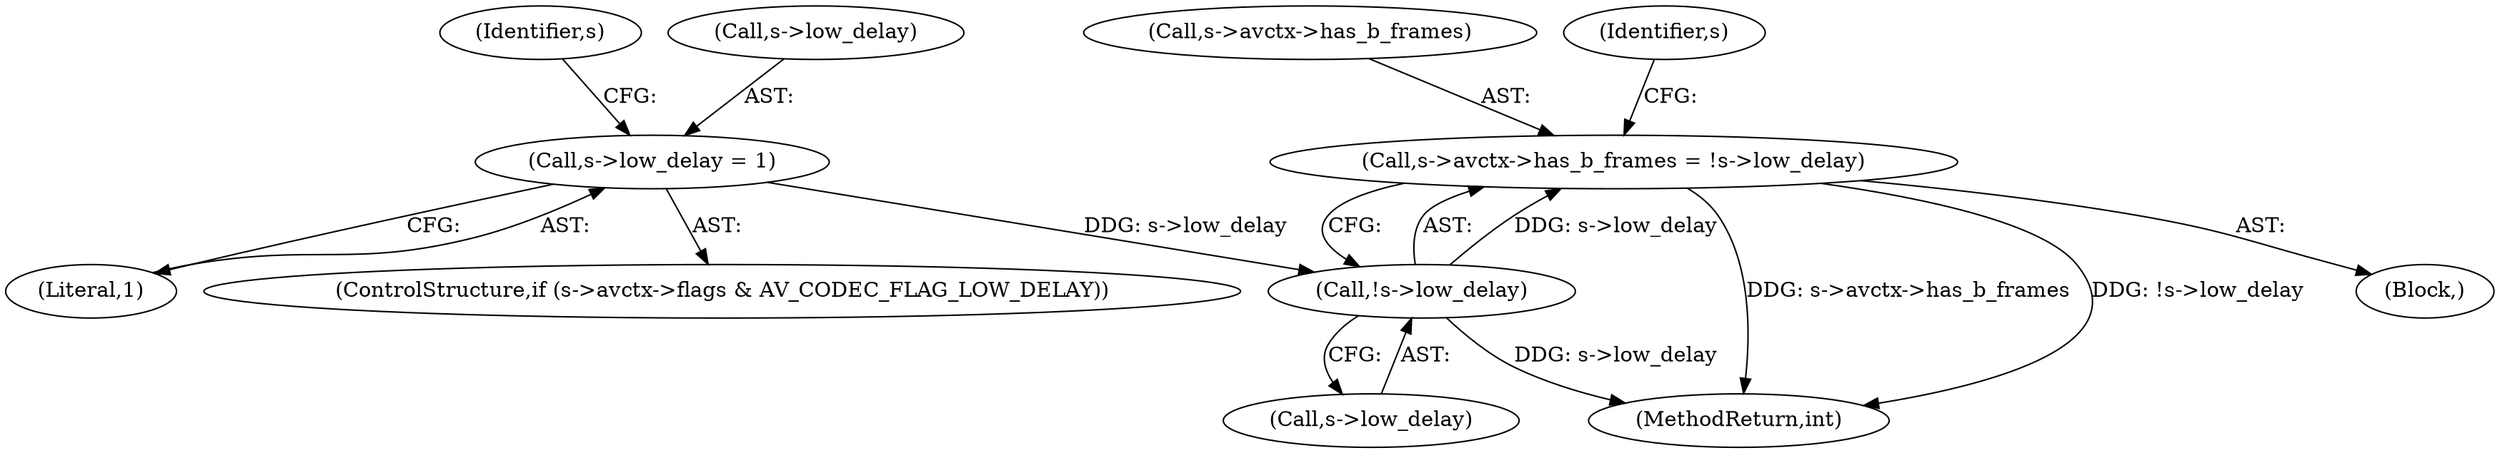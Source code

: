digraph "0_FFmpeg_2aa9047486dbff12d9e040f917e5f799ed2fd78b@pointer" {
"1000729" [label="(Call,s->avctx->has_b_frames = !s->low_delay)"];
"1000735" [label="(Call,!s->low_delay)"];
"1000724" [label="(Call,s->low_delay = 1)"];
"1000735" [label="(Call,!s->low_delay)"];
"1000730" [label="(Call,s->avctx->has_b_frames)"];
"1000732" [label="(Identifier,s)"];
"1000728" [label="(Literal,1)"];
"1000725" [label="(Call,s->low_delay)"];
"1000716" [label="(ControlStructure,if (s->avctx->flags & AV_CODEC_FLAG_LOW_DELAY))"];
"1000741" [label="(Identifier,s)"];
"1000777" [label="(MethodReturn,int)"];
"1000736" [label="(Call,s->low_delay)"];
"1000108" [label="(Block,)"];
"1000729" [label="(Call,s->avctx->has_b_frames = !s->low_delay)"];
"1000724" [label="(Call,s->low_delay = 1)"];
"1000729" -> "1000108"  [label="AST: "];
"1000729" -> "1000735"  [label="CFG: "];
"1000730" -> "1000729"  [label="AST: "];
"1000735" -> "1000729"  [label="AST: "];
"1000741" -> "1000729"  [label="CFG: "];
"1000729" -> "1000777"  [label="DDG: s->avctx->has_b_frames"];
"1000729" -> "1000777"  [label="DDG: !s->low_delay"];
"1000735" -> "1000729"  [label="DDG: s->low_delay"];
"1000735" -> "1000736"  [label="CFG: "];
"1000736" -> "1000735"  [label="AST: "];
"1000735" -> "1000777"  [label="DDG: s->low_delay"];
"1000724" -> "1000735"  [label="DDG: s->low_delay"];
"1000724" -> "1000716"  [label="AST: "];
"1000724" -> "1000728"  [label="CFG: "];
"1000725" -> "1000724"  [label="AST: "];
"1000728" -> "1000724"  [label="AST: "];
"1000732" -> "1000724"  [label="CFG: "];
}
